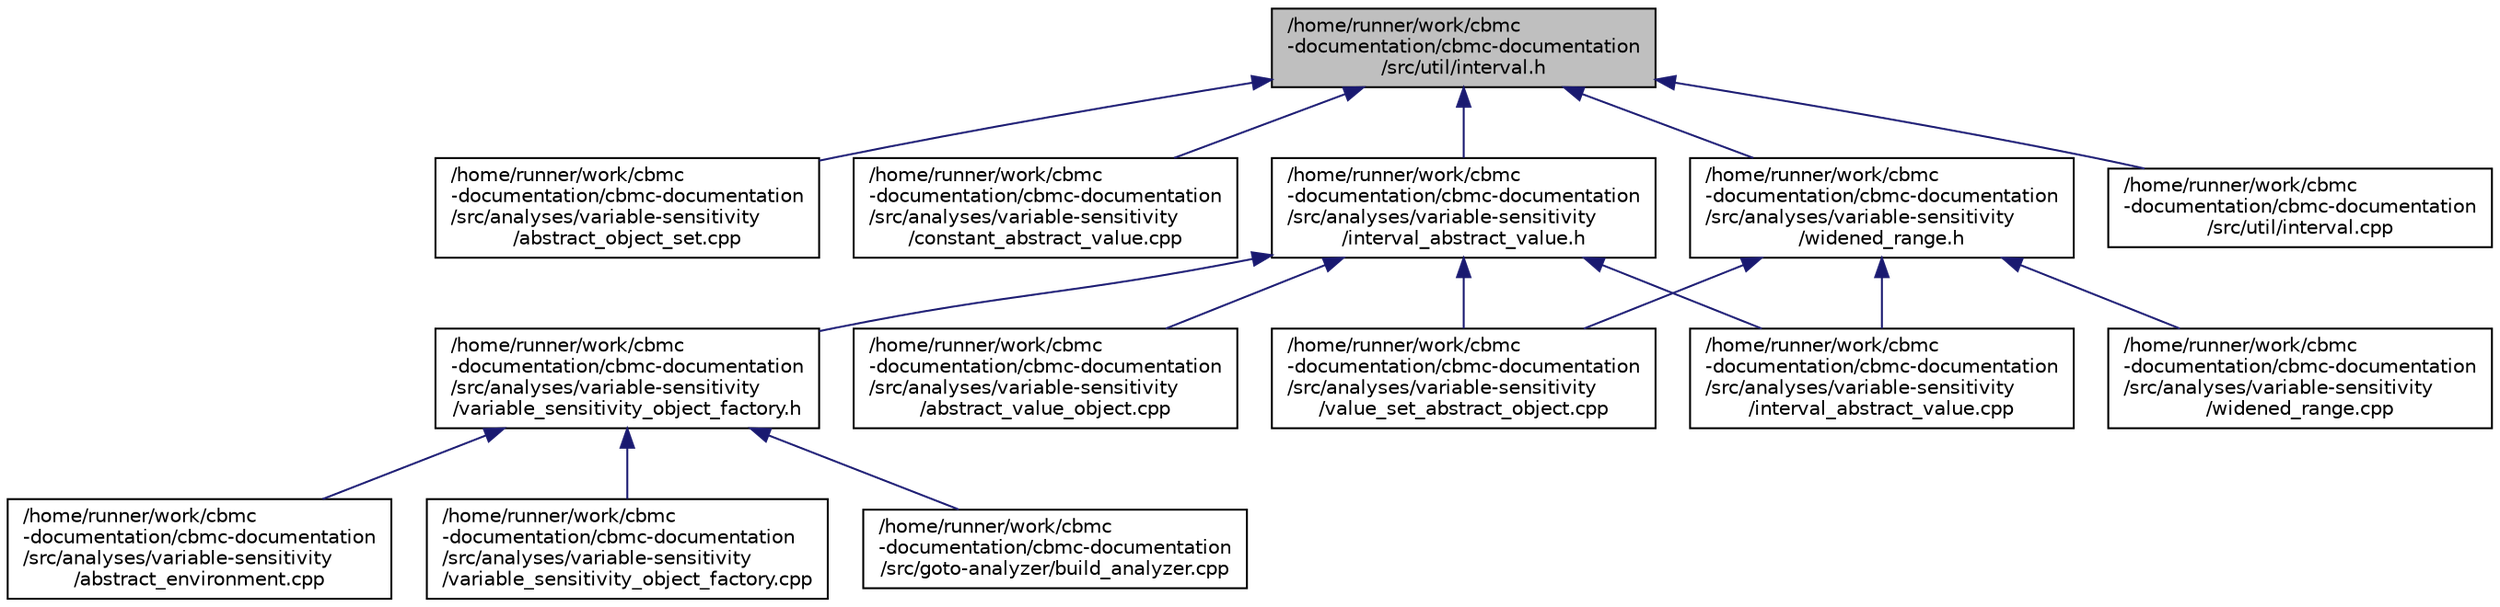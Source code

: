 digraph "/home/runner/work/cbmc-documentation/cbmc-documentation/src/util/interval.h"
{
 // LATEX_PDF_SIZE
  bgcolor="transparent";
  edge [fontname="Helvetica",fontsize="10",labelfontname="Helvetica",labelfontsize="10"];
  node [fontname="Helvetica",fontsize="10",shape=record];
  Node1 [label="/home/runner/work/cbmc\l-documentation/cbmc-documentation\l/src/util/interval.h",height=0.2,width=0.4,color="black", fillcolor="grey75", style="filled", fontcolor="black",tooltip=" "];
  Node1 -> Node2 [dir="back",color="midnightblue",fontsize="10",style="solid",fontname="Helvetica"];
  Node2 [label="/home/runner/work/cbmc\l-documentation/cbmc-documentation\l/src/analyses/variable-sensitivity\l/abstract_object_set.cpp",height=0.2,width=0.4,color="black",URL="$abstract__object__set_8cpp.html",tooltip=" "];
  Node1 -> Node3 [dir="back",color="midnightblue",fontsize="10",style="solid",fontname="Helvetica"];
  Node3 [label="/home/runner/work/cbmc\l-documentation/cbmc-documentation\l/src/analyses/variable-sensitivity\l/constant_abstract_value.cpp",height=0.2,width=0.4,color="black",URL="$constant__abstract__value_8cpp.html",tooltip=" "];
  Node1 -> Node4 [dir="back",color="midnightblue",fontsize="10",style="solid",fontname="Helvetica"];
  Node4 [label="/home/runner/work/cbmc\l-documentation/cbmc-documentation\l/src/analyses/variable-sensitivity\l/interval_abstract_value.h",height=0.2,width=0.4,color="black",URL="$interval__abstract__value_8h.html",tooltip=" "];
  Node4 -> Node5 [dir="back",color="midnightblue",fontsize="10",style="solid",fontname="Helvetica"];
  Node5 [label="/home/runner/work/cbmc\l-documentation/cbmc-documentation\l/src/analyses/variable-sensitivity\l/abstract_value_object.cpp",height=0.2,width=0.4,color="black",URL="$abstract__value__object_8cpp.html",tooltip=" "];
  Node4 -> Node6 [dir="back",color="midnightblue",fontsize="10",style="solid",fontname="Helvetica"];
  Node6 [label="/home/runner/work/cbmc\l-documentation/cbmc-documentation\l/src/analyses/variable-sensitivity\l/interval_abstract_value.cpp",height=0.2,width=0.4,color="black",URL="$interval__abstract__value_8cpp.html",tooltip=" "];
  Node4 -> Node7 [dir="back",color="midnightblue",fontsize="10",style="solid",fontname="Helvetica"];
  Node7 [label="/home/runner/work/cbmc\l-documentation/cbmc-documentation\l/src/analyses/variable-sensitivity\l/value_set_abstract_object.cpp",height=0.2,width=0.4,color="black",URL="$value__set__abstract__object_8cpp.html",tooltip=" "];
  Node4 -> Node8 [dir="back",color="midnightblue",fontsize="10",style="solid",fontname="Helvetica"];
  Node8 [label="/home/runner/work/cbmc\l-documentation/cbmc-documentation\l/src/analyses/variable-sensitivity\l/variable_sensitivity_object_factory.h",height=0.2,width=0.4,color="black",URL="$variable__sensitivity__object__factory_8h.html",tooltip=" "];
  Node8 -> Node9 [dir="back",color="midnightblue",fontsize="10",style="solid",fontname="Helvetica"];
  Node9 [label="/home/runner/work/cbmc\l-documentation/cbmc-documentation\l/src/analyses/variable-sensitivity\l/abstract_environment.cpp",height=0.2,width=0.4,color="black",URL="$abstract__environment_8cpp.html",tooltip=" "];
  Node8 -> Node10 [dir="back",color="midnightblue",fontsize="10",style="solid",fontname="Helvetica"];
  Node10 [label="/home/runner/work/cbmc\l-documentation/cbmc-documentation\l/src/analyses/variable-sensitivity\l/variable_sensitivity_object_factory.cpp",height=0.2,width=0.4,color="black",URL="$variable__sensitivity__object__factory_8cpp.html",tooltip=" "];
  Node8 -> Node11 [dir="back",color="midnightblue",fontsize="10",style="solid",fontname="Helvetica"];
  Node11 [label="/home/runner/work/cbmc\l-documentation/cbmc-documentation\l/src/goto-analyzer/build_analyzer.cpp",height=0.2,width=0.4,color="black",URL="$build__analyzer_8cpp.html",tooltip=" "];
  Node1 -> Node12 [dir="back",color="midnightblue",fontsize="10",style="solid",fontname="Helvetica"];
  Node12 [label="/home/runner/work/cbmc\l-documentation/cbmc-documentation\l/src/analyses/variable-sensitivity\l/widened_range.h",height=0.2,width=0.4,color="black",URL="$widened__range_8h.html",tooltip=" "];
  Node12 -> Node6 [dir="back",color="midnightblue",fontsize="10",style="solid",fontname="Helvetica"];
  Node12 -> Node7 [dir="back",color="midnightblue",fontsize="10",style="solid",fontname="Helvetica"];
  Node12 -> Node13 [dir="back",color="midnightblue",fontsize="10",style="solid",fontname="Helvetica"];
  Node13 [label="/home/runner/work/cbmc\l-documentation/cbmc-documentation\l/src/analyses/variable-sensitivity\l/widened_range.cpp",height=0.2,width=0.4,color="black",URL="$widened__range_8cpp.html",tooltip=" "];
  Node1 -> Node14 [dir="back",color="midnightblue",fontsize="10",style="solid",fontname="Helvetica"];
  Node14 [label="/home/runner/work/cbmc\l-documentation/cbmc-documentation\l/src/util/interval.cpp",height=0.2,width=0.4,color="black",URL="$interval_8cpp.html",tooltip=" "];
}
